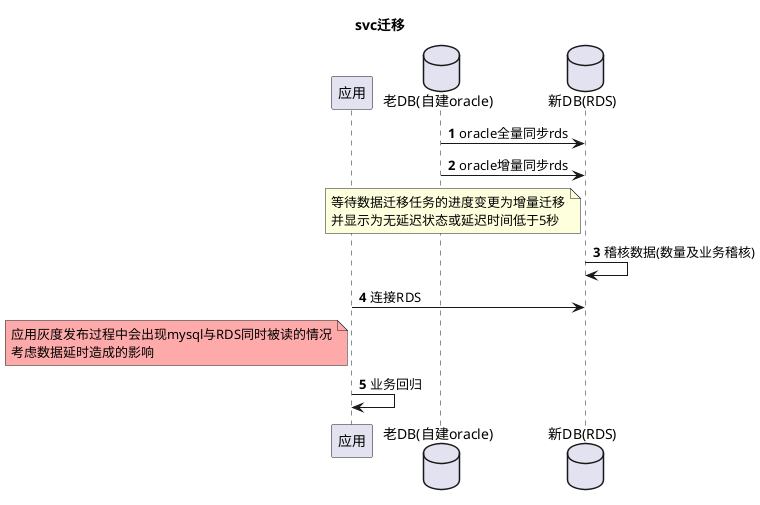 @startuml
title svc迁移
autonumber
participant "应用" as app
database "老DB(自建oracle)" as old
database "新DB(RDS)" as new
old -> new : oracle全量同步rds
old -> new : oracle增量同步rds
note left of new:等待数据迁移任务的进度变更为增量迁移\n并显示为无延迟状态或延迟时间低于5秒
new -> new : 稽核数据(数量及业务稽核)
app -> new :连接RDS
note left of app #FFAAAA: 应用灰度发布过程中会出现mysql与RDS同时被读的情况\n考虑数据延时造成的影响
app -> app :业务回归
@enduml